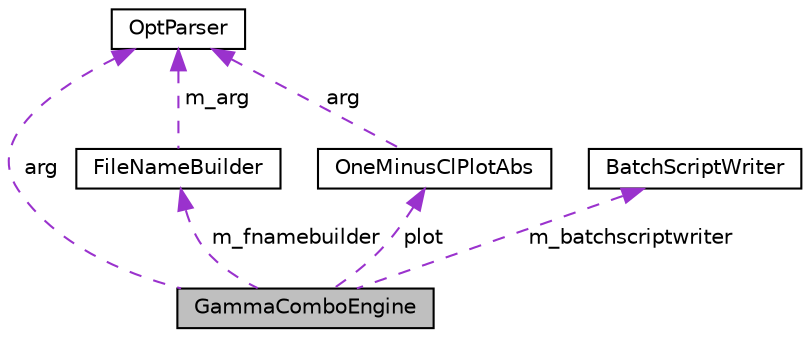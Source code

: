digraph "GammaComboEngine"
{
  edge [fontname="Helvetica",fontsize="10",labelfontname="Helvetica",labelfontsize="10"];
  node [fontname="Helvetica",fontsize="10",shape=record];
  Node1 [label="GammaComboEngine",height=0.2,width=0.4,color="black", fillcolor="grey75", style="filled", fontcolor="black"];
  Node2 -> Node1 [dir="back",color="darkorchid3",fontsize="10",style="dashed",label=" m_fnamebuilder" ,fontname="Helvetica"];
  Node2 [label="FileNameBuilder",height=0.2,width=0.4,color="black", fillcolor="white", style="filled",URL="$class_file_name_builder.html",tooltip="Class that defines the file names of various files being written across the project. "];
  Node3 -> Node2 [dir="back",color="darkorchid3",fontsize="10",style="dashed",label=" m_arg" ,fontname="Helvetica"];
  Node3 [label="OptParser",height=0.2,width=0.4,color="black", fillcolor="white", style="filled",URL="$class_opt_parser.html"];
  Node3 -> Node1 [dir="back",color="darkorchid3",fontsize="10",style="dashed",label=" arg" ,fontname="Helvetica"];
  Node4 -> Node1 [dir="back",color="darkorchid3",fontsize="10",style="dashed",label=" m_batchscriptwriter" ,fontname="Helvetica"];
  Node4 [label="BatchScriptWriter",height=0.2,width=0.4,color="black", fillcolor="white", style="filled",URL="$class_batch_script_writer.html"];
  Node5 -> Node1 [dir="back",color="darkorchid3",fontsize="10",style="dashed",label=" plot" ,fontname="Helvetica"];
  Node5 [label="OneMinusClPlotAbs",height=0.2,width=0.4,color="black", fillcolor="white", style="filled",URL="$class_one_minus_cl_plot_abs.html"];
  Node3 -> Node5 [dir="back",color="darkorchid3",fontsize="10",style="dashed",label=" arg" ,fontname="Helvetica"];
}
